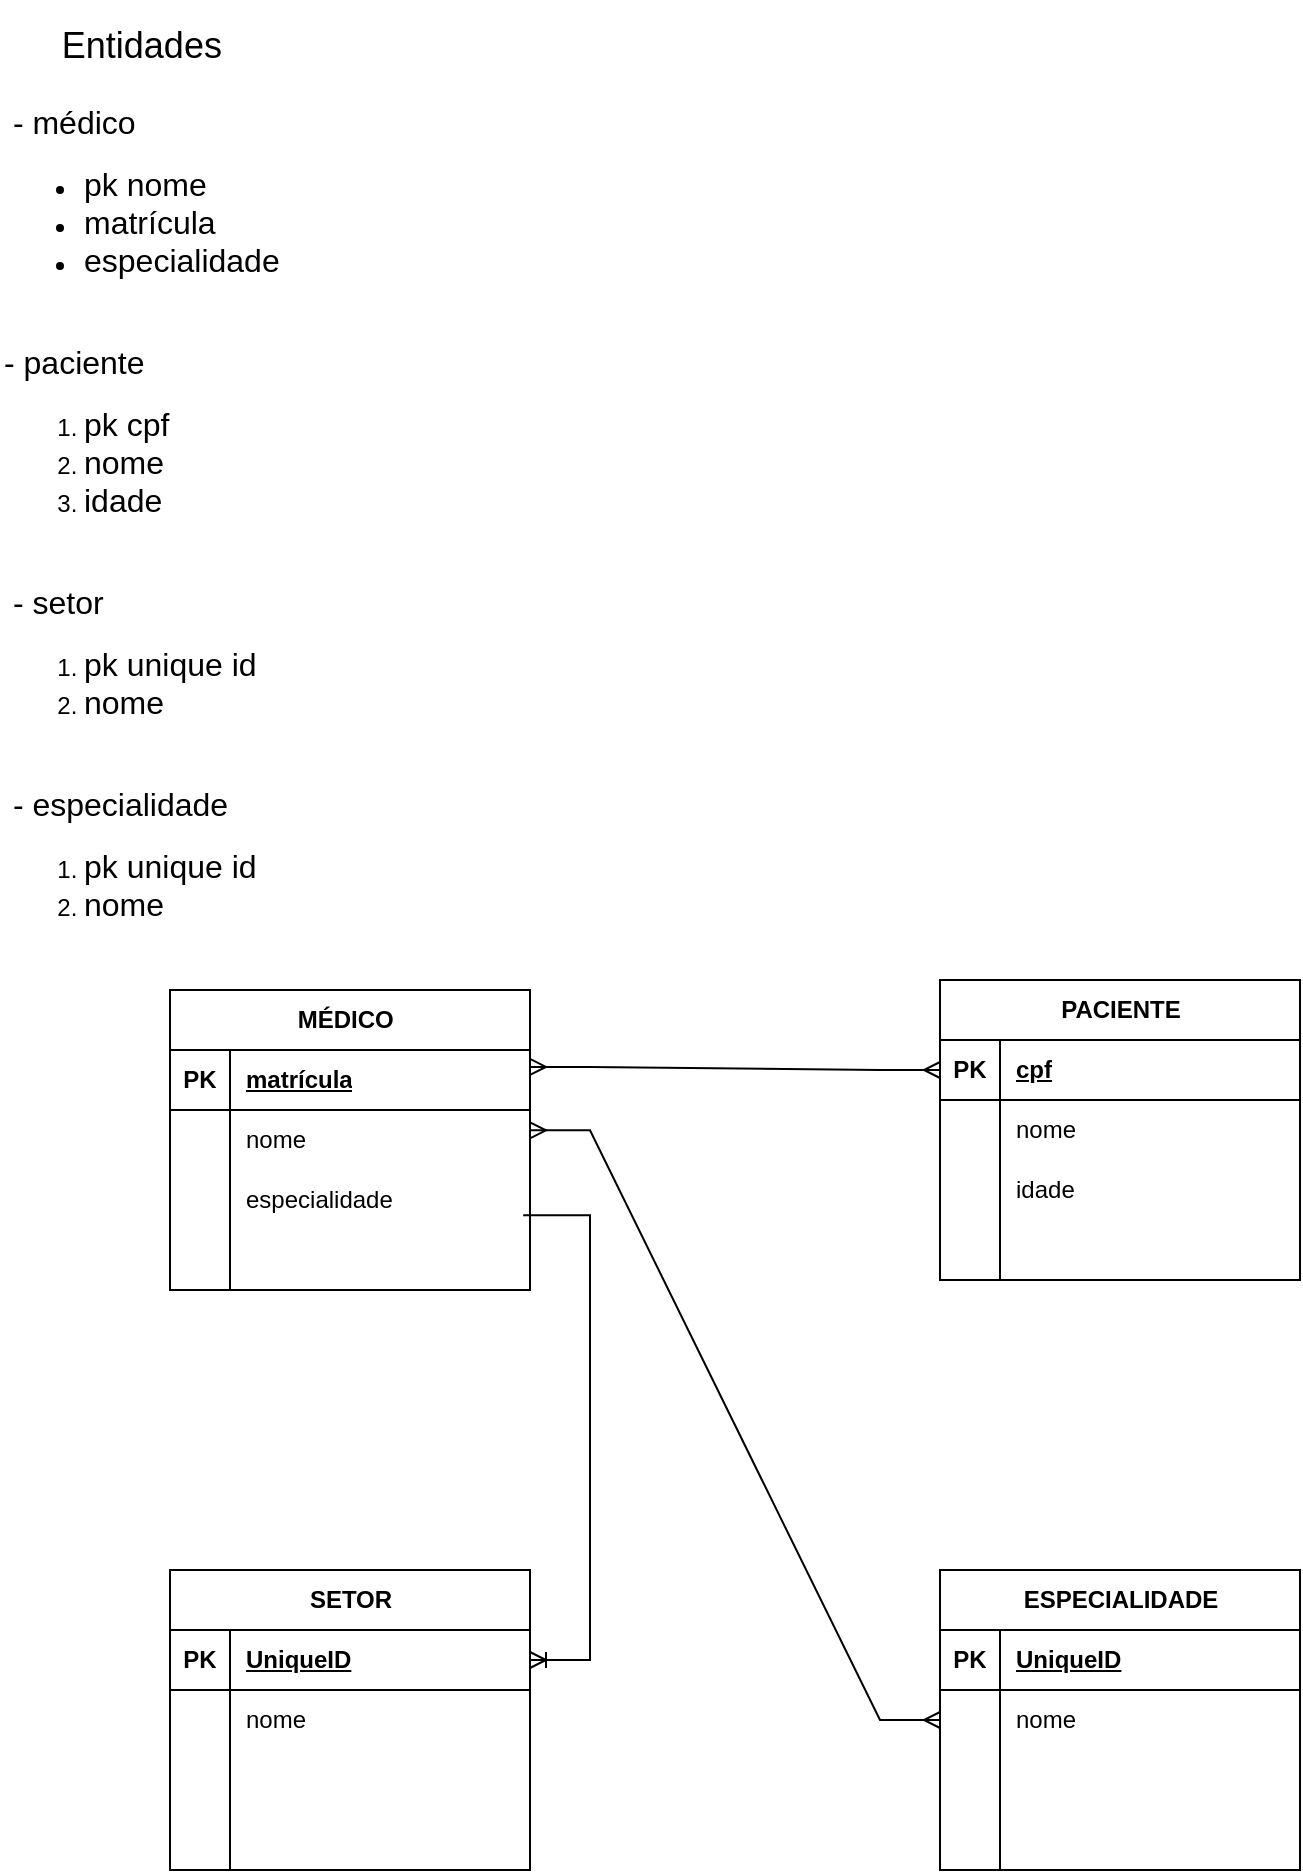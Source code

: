 <mxfile version="26.2.2">
  <diagram id="C5RBs43oDa-KdzZeNtuy" name="Page-1">
    <mxGraphModel dx="1365" dy="3342" grid="1" gridSize="10" guides="1" tooltips="1" connect="1" arrows="1" fold="1" page="1" pageScale="1" pageWidth="827" pageHeight="1169" math="0" shadow="0">
      <root>
        <mxCell id="WIyWlLk6GJQsqaUBKTNV-0" />
        <mxCell id="WIyWlLk6GJQsqaUBKTNV-1" parent="WIyWlLk6GJQsqaUBKTNV-0" />
        <mxCell id="AGL09UR0zplogoWsragy-39" value="MÉDICO&lt;span style=&quot;white-space: pre;&quot;&gt;&#x9;&lt;/span&gt;" style="shape=table;startSize=30;container=1;collapsible=1;childLayout=tableLayout;fixedRows=1;rowLines=0;fontStyle=1;align=center;resizeLast=1;html=1;" vertex="1" parent="WIyWlLk6GJQsqaUBKTNV-1">
          <mxGeometry x="100" y="-1235" width="180" height="150" as="geometry" />
        </mxCell>
        <mxCell id="AGL09UR0zplogoWsragy-40" value="" style="shape=tableRow;horizontal=0;startSize=0;swimlaneHead=0;swimlaneBody=0;fillColor=none;collapsible=0;dropTarget=0;points=[[0,0.5],[1,0.5]];portConstraint=eastwest;top=0;left=0;right=0;bottom=1;" vertex="1" parent="AGL09UR0zplogoWsragy-39">
          <mxGeometry y="30" width="180" height="30" as="geometry" />
        </mxCell>
        <mxCell id="AGL09UR0zplogoWsragy-41" value="PK" style="shape=partialRectangle;connectable=0;fillColor=none;top=0;left=0;bottom=0;right=0;fontStyle=1;overflow=hidden;whiteSpace=wrap;html=1;" vertex="1" parent="AGL09UR0zplogoWsragy-40">
          <mxGeometry width="30" height="30" as="geometry">
            <mxRectangle width="30" height="30" as="alternateBounds" />
          </mxGeometry>
        </mxCell>
        <mxCell id="AGL09UR0zplogoWsragy-42" value="matrícula" style="shape=partialRectangle;connectable=0;fillColor=none;top=0;left=0;bottom=0;right=0;align=left;spacingLeft=6;fontStyle=5;overflow=hidden;whiteSpace=wrap;html=1;" vertex="1" parent="AGL09UR0zplogoWsragy-40">
          <mxGeometry x="30" width="150" height="30" as="geometry">
            <mxRectangle width="150" height="30" as="alternateBounds" />
          </mxGeometry>
        </mxCell>
        <mxCell id="AGL09UR0zplogoWsragy-43" value="" style="shape=tableRow;horizontal=0;startSize=0;swimlaneHead=0;swimlaneBody=0;fillColor=none;collapsible=0;dropTarget=0;points=[[0,0.5],[1,0.5]];portConstraint=eastwest;top=0;left=0;right=0;bottom=0;" vertex="1" parent="AGL09UR0zplogoWsragy-39">
          <mxGeometry y="60" width="180" height="30" as="geometry" />
        </mxCell>
        <mxCell id="AGL09UR0zplogoWsragy-44" value="" style="shape=partialRectangle;connectable=0;fillColor=none;top=0;left=0;bottom=0;right=0;editable=1;overflow=hidden;whiteSpace=wrap;html=1;" vertex="1" parent="AGL09UR0zplogoWsragy-43">
          <mxGeometry width="30" height="30" as="geometry">
            <mxRectangle width="30" height="30" as="alternateBounds" />
          </mxGeometry>
        </mxCell>
        <mxCell id="AGL09UR0zplogoWsragy-45" value="nome" style="shape=partialRectangle;connectable=0;fillColor=none;top=0;left=0;bottom=0;right=0;align=left;spacingLeft=6;overflow=hidden;whiteSpace=wrap;html=1;" vertex="1" parent="AGL09UR0zplogoWsragy-43">
          <mxGeometry x="30" width="150" height="30" as="geometry">
            <mxRectangle width="150" height="30" as="alternateBounds" />
          </mxGeometry>
        </mxCell>
        <mxCell id="AGL09UR0zplogoWsragy-46" value="" style="shape=tableRow;horizontal=0;startSize=0;swimlaneHead=0;swimlaneBody=0;fillColor=none;collapsible=0;dropTarget=0;points=[[0,0.5],[1,0.5]];portConstraint=eastwest;top=0;left=0;right=0;bottom=0;" vertex="1" parent="AGL09UR0zplogoWsragy-39">
          <mxGeometry y="90" width="180" height="30" as="geometry" />
        </mxCell>
        <mxCell id="AGL09UR0zplogoWsragy-47" value="" style="shape=partialRectangle;connectable=0;fillColor=none;top=0;left=0;bottom=0;right=0;editable=1;overflow=hidden;whiteSpace=wrap;html=1;" vertex="1" parent="AGL09UR0zplogoWsragy-46">
          <mxGeometry width="30" height="30" as="geometry">
            <mxRectangle width="30" height="30" as="alternateBounds" />
          </mxGeometry>
        </mxCell>
        <mxCell id="AGL09UR0zplogoWsragy-48" value="especialidade" style="shape=partialRectangle;connectable=0;fillColor=none;top=0;left=0;bottom=0;right=0;align=left;spacingLeft=6;overflow=hidden;whiteSpace=wrap;html=1;" vertex="1" parent="AGL09UR0zplogoWsragy-46">
          <mxGeometry x="30" width="150" height="30" as="geometry">
            <mxRectangle width="150" height="30" as="alternateBounds" />
          </mxGeometry>
        </mxCell>
        <mxCell id="AGL09UR0zplogoWsragy-49" value="" style="shape=tableRow;horizontal=0;startSize=0;swimlaneHead=0;swimlaneBody=0;fillColor=none;collapsible=0;dropTarget=0;points=[[0,0.5],[1,0.5]];portConstraint=eastwest;top=0;left=0;right=0;bottom=0;" vertex="1" parent="AGL09UR0zplogoWsragy-39">
          <mxGeometry y="120" width="180" height="30" as="geometry" />
        </mxCell>
        <mxCell id="AGL09UR0zplogoWsragy-50" value="" style="shape=partialRectangle;connectable=0;fillColor=none;top=0;left=0;bottom=0;right=0;editable=1;overflow=hidden;whiteSpace=wrap;html=1;" vertex="1" parent="AGL09UR0zplogoWsragy-49">
          <mxGeometry width="30" height="30" as="geometry">
            <mxRectangle width="30" height="30" as="alternateBounds" />
          </mxGeometry>
        </mxCell>
        <mxCell id="AGL09UR0zplogoWsragy-51" value="" style="shape=partialRectangle;connectable=0;fillColor=none;top=0;left=0;bottom=0;right=0;align=left;spacingLeft=6;overflow=hidden;whiteSpace=wrap;html=1;" vertex="1" parent="AGL09UR0zplogoWsragy-49">
          <mxGeometry x="30" width="150" height="30" as="geometry">
            <mxRectangle width="150" height="30" as="alternateBounds" />
          </mxGeometry>
        </mxCell>
        <mxCell id="AGL09UR0zplogoWsragy-52" value="PACIENTE" style="shape=table;startSize=30;container=1;collapsible=1;childLayout=tableLayout;fixedRows=1;rowLines=0;fontStyle=1;align=center;resizeLast=1;html=1;" vertex="1" parent="WIyWlLk6GJQsqaUBKTNV-1">
          <mxGeometry x="485" y="-1240" width="180" height="150" as="geometry" />
        </mxCell>
        <mxCell id="AGL09UR0zplogoWsragy-53" value="" style="shape=tableRow;horizontal=0;startSize=0;swimlaneHead=0;swimlaneBody=0;fillColor=none;collapsible=0;dropTarget=0;points=[[0,0.5],[1,0.5]];portConstraint=eastwest;top=0;left=0;right=0;bottom=1;" vertex="1" parent="AGL09UR0zplogoWsragy-52">
          <mxGeometry y="30" width="180" height="30" as="geometry" />
        </mxCell>
        <mxCell id="AGL09UR0zplogoWsragy-54" value="PK" style="shape=partialRectangle;connectable=0;fillColor=none;top=0;left=0;bottom=0;right=0;fontStyle=1;overflow=hidden;whiteSpace=wrap;html=1;" vertex="1" parent="AGL09UR0zplogoWsragy-53">
          <mxGeometry width="30" height="30" as="geometry">
            <mxRectangle width="30" height="30" as="alternateBounds" />
          </mxGeometry>
        </mxCell>
        <mxCell id="AGL09UR0zplogoWsragy-55" value="cpf" style="shape=partialRectangle;connectable=0;fillColor=none;top=0;left=0;bottom=0;right=0;align=left;spacingLeft=6;fontStyle=5;overflow=hidden;whiteSpace=wrap;html=1;" vertex="1" parent="AGL09UR0zplogoWsragy-53">
          <mxGeometry x="30" width="150" height="30" as="geometry">
            <mxRectangle width="150" height="30" as="alternateBounds" />
          </mxGeometry>
        </mxCell>
        <mxCell id="AGL09UR0zplogoWsragy-56" value="" style="shape=tableRow;horizontal=0;startSize=0;swimlaneHead=0;swimlaneBody=0;fillColor=none;collapsible=0;dropTarget=0;points=[[0,0.5],[1,0.5]];portConstraint=eastwest;top=0;left=0;right=0;bottom=0;" vertex="1" parent="AGL09UR0zplogoWsragy-52">
          <mxGeometry y="60" width="180" height="30" as="geometry" />
        </mxCell>
        <mxCell id="AGL09UR0zplogoWsragy-57" value="" style="shape=partialRectangle;connectable=0;fillColor=none;top=0;left=0;bottom=0;right=0;editable=1;overflow=hidden;whiteSpace=wrap;html=1;" vertex="1" parent="AGL09UR0zplogoWsragy-56">
          <mxGeometry width="30" height="30" as="geometry">
            <mxRectangle width="30" height="30" as="alternateBounds" />
          </mxGeometry>
        </mxCell>
        <mxCell id="AGL09UR0zplogoWsragy-58" value="nome" style="shape=partialRectangle;connectable=0;fillColor=none;top=0;left=0;bottom=0;right=0;align=left;spacingLeft=6;overflow=hidden;whiteSpace=wrap;html=1;" vertex="1" parent="AGL09UR0zplogoWsragy-56">
          <mxGeometry x="30" width="150" height="30" as="geometry">
            <mxRectangle width="150" height="30" as="alternateBounds" />
          </mxGeometry>
        </mxCell>
        <mxCell id="AGL09UR0zplogoWsragy-59" value="" style="shape=tableRow;horizontal=0;startSize=0;swimlaneHead=0;swimlaneBody=0;fillColor=none;collapsible=0;dropTarget=0;points=[[0,0.5],[1,0.5]];portConstraint=eastwest;top=0;left=0;right=0;bottom=0;" vertex="1" parent="AGL09UR0zplogoWsragy-52">
          <mxGeometry y="90" width="180" height="30" as="geometry" />
        </mxCell>
        <mxCell id="AGL09UR0zplogoWsragy-60" value="" style="shape=partialRectangle;connectable=0;fillColor=none;top=0;left=0;bottom=0;right=0;editable=1;overflow=hidden;whiteSpace=wrap;html=1;" vertex="1" parent="AGL09UR0zplogoWsragy-59">
          <mxGeometry width="30" height="30" as="geometry">
            <mxRectangle width="30" height="30" as="alternateBounds" />
          </mxGeometry>
        </mxCell>
        <mxCell id="AGL09UR0zplogoWsragy-61" value="idade" style="shape=partialRectangle;connectable=0;fillColor=none;top=0;left=0;bottom=0;right=0;align=left;spacingLeft=6;overflow=hidden;whiteSpace=wrap;html=1;" vertex="1" parent="AGL09UR0zplogoWsragy-59">
          <mxGeometry x="30" width="150" height="30" as="geometry">
            <mxRectangle width="150" height="30" as="alternateBounds" />
          </mxGeometry>
        </mxCell>
        <mxCell id="AGL09UR0zplogoWsragy-62" value="" style="shape=tableRow;horizontal=0;startSize=0;swimlaneHead=0;swimlaneBody=0;fillColor=none;collapsible=0;dropTarget=0;points=[[0,0.5],[1,0.5]];portConstraint=eastwest;top=0;left=0;right=0;bottom=0;" vertex="1" parent="AGL09UR0zplogoWsragy-52">
          <mxGeometry y="120" width="180" height="30" as="geometry" />
        </mxCell>
        <mxCell id="AGL09UR0zplogoWsragy-63" value="" style="shape=partialRectangle;connectable=0;fillColor=none;top=0;left=0;bottom=0;right=0;editable=1;overflow=hidden;whiteSpace=wrap;html=1;" vertex="1" parent="AGL09UR0zplogoWsragy-62">
          <mxGeometry width="30" height="30" as="geometry">
            <mxRectangle width="30" height="30" as="alternateBounds" />
          </mxGeometry>
        </mxCell>
        <mxCell id="AGL09UR0zplogoWsragy-64" value="" style="shape=partialRectangle;connectable=0;fillColor=none;top=0;left=0;bottom=0;right=0;align=left;spacingLeft=6;overflow=hidden;whiteSpace=wrap;html=1;" vertex="1" parent="AGL09UR0zplogoWsragy-62">
          <mxGeometry x="30" width="150" height="30" as="geometry">
            <mxRectangle width="150" height="30" as="alternateBounds" />
          </mxGeometry>
        </mxCell>
        <mxCell id="AGL09UR0zplogoWsragy-65" value="SETOR" style="shape=table;startSize=30;container=1;collapsible=1;childLayout=tableLayout;fixedRows=1;rowLines=0;fontStyle=1;align=center;resizeLast=1;html=1;" vertex="1" parent="WIyWlLk6GJQsqaUBKTNV-1">
          <mxGeometry x="100" y="-945" width="180" height="150" as="geometry" />
        </mxCell>
        <mxCell id="AGL09UR0zplogoWsragy-66" value="" style="shape=tableRow;horizontal=0;startSize=0;swimlaneHead=0;swimlaneBody=0;fillColor=none;collapsible=0;dropTarget=0;points=[[0,0.5],[1,0.5]];portConstraint=eastwest;top=0;left=0;right=0;bottom=1;" vertex="1" parent="AGL09UR0zplogoWsragy-65">
          <mxGeometry y="30" width="180" height="30" as="geometry" />
        </mxCell>
        <mxCell id="AGL09UR0zplogoWsragy-67" value="PK" style="shape=partialRectangle;connectable=0;fillColor=none;top=0;left=0;bottom=0;right=0;fontStyle=1;overflow=hidden;whiteSpace=wrap;html=1;" vertex="1" parent="AGL09UR0zplogoWsragy-66">
          <mxGeometry width="30" height="30" as="geometry">
            <mxRectangle width="30" height="30" as="alternateBounds" />
          </mxGeometry>
        </mxCell>
        <mxCell id="AGL09UR0zplogoWsragy-68" value="UniqueID" style="shape=partialRectangle;connectable=0;fillColor=none;top=0;left=0;bottom=0;right=0;align=left;spacingLeft=6;fontStyle=5;overflow=hidden;whiteSpace=wrap;html=1;" vertex="1" parent="AGL09UR0zplogoWsragy-66">
          <mxGeometry x="30" width="150" height="30" as="geometry">
            <mxRectangle width="150" height="30" as="alternateBounds" />
          </mxGeometry>
        </mxCell>
        <mxCell id="AGL09UR0zplogoWsragy-69" value="" style="shape=tableRow;horizontal=0;startSize=0;swimlaneHead=0;swimlaneBody=0;fillColor=none;collapsible=0;dropTarget=0;points=[[0,0.5],[1,0.5]];portConstraint=eastwest;top=0;left=0;right=0;bottom=0;" vertex="1" parent="AGL09UR0zplogoWsragy-65">
          <mxGeometry y="60" width="180" height="30" as="geometry" />
        </mxCell>
        <mxCell id="AGL09UR0zplogoWsragy-70" value="" style="shape=partialRectangle;connectable=0;fillColor=none;top=0;left=0;bottom=0;right=0;editable=1;overflow=hidden;whiteSpace=wrap;html=1;" vertex="1" parent="AGL09UR0zplogoWsragy-69">
          <mxGeometry width="30" height="30" as="geometry">
            <mxRectangle width="30" height="30" as="alternateBounds" />
          </mxGeometry>
        </mxCell>
        <mxCell id="AGL09UR0zplogoWsragy-71" value="nome" style="shape=partialRectangle;connectable=0;fillColor=none;top=0;left=0;bottom=0;right=0;align=left;spacingLeft=6;overflow=hidden;whiteSpace=wrap;html=1;" vertex="1" parent="AGL09UR0zplogoWsragy-69">
          <mxGeometry x="30" width="150" height="30" as="geometry">
            <mxRectangle width="150" height="30" as="alternateBounds" />
          </mxGeometry>
        </mxCell>
        <mxCell id="AGL09UR0zplogoWsragy-72" value="" style="shape=tableRow;horizontal=0;startSize=0;swimlaneHead=0;swimlaneBody=0;fillColor=none;collapsible=0;dropTarget=0;points=[[0,0.5],[1,0.5]];portConstraint=eastwest;top=0;left=0;right=0;bottom=0;" vertex="1" parent="AGL09UR0zplogoWsragy-65">
          <mxGeometry y="90" width="180" height="30" as="geometry" />
        </mxCell>
        <mxCell id="AGL09UR0zplogoWsragy-73" value="" style="shape=partialRectangle;connectable=0;fillColor=none;top=0;left=0;bottom=0;right=0;editable=1;overflow=hidden;whiteSpace=wrap;html=1;" vertex="1" parent="AGL09UR0zplogoWsragy-72">
          <mxGeometry width="30" height="30" as="geometry">
            <mxRectangle width="30" height="30" as="alternateBounds" />
          </mxGeometry>
        </mxCell>
        <mxCell id="AGL09UR0zplogoWsragy-74" value="" style="shape=partialRectangle;connectable=0;fillColor=none;top=0;left=0;bottom=0;right=0;align=left;spacingLeft=6;overflow=hidden;whiteSpace=wrap;html=1;" vertex="1" parent="AGL09UR0zplogoWsragy-72">
          <mxGeometry x="30" width="150" height="30" as="geometry">
            <mxRectangle width="150" height="30" as="alternateBounds" />
          </mxGeometry>
        </mxCell>
        <mxCell id="AGL09UR0zplogoWsragy-75" value="" style="shape=tableRow;horizontal=0;startSize=0;swimlaneHead=0;swimlaneBody=0;fillColor=none;collapsible=0;dropTarget=0;points=[[0,0.5],[1,0.5]];portConstraint=eastwest;top=0;left=0;right=0;bottom=0;" vertex="1" parent="AGL09UR0zplogoWsragy-65">
          <mxGeometry y="120" width="180" height="30" as="geometry" />
        </mxCell>
        <mxCell id="AGL09UR0zplogoWsragy-76" value="" style="shape=partialRectangle;connectable=0;fillColor=none;top=0;left=0;bottom=0;right=0;editable=1;overflow=hidden;whiteSpace=wrap;html=1;" vertex="1" parent="AGL09UR0zplogoWsragy-75">
          <mxGeometry width="30" height="30" as="geometry">
            <mxRectangle width="30" height="30" as="alternateBounds" />
          </mxGeometry>
        </mxCell>
        <mxCell id="AGL09UR0zplogoWsragy-77" value="" style="shape=partialRectangle;connectable=0;fillColor=none;top=0;left=0;bottom=0;right=0;align=left;spacingLeft=6;overflow=hidden;whiteSpace=wrap;html=1;" vertex="1" parent="AGL09UR0zplogoWsragy-75">
          <mxGeometry x="30" width="150" height="30" as="geometry">
            <mxRectangle width="150" height="30" as="alternateBounds" />
          </mxGeometry>
        </mxCell>
        <mxCell id="AGL09UR0zplogoWsragy-78" value="ESPECIALIDADE" style="shape=table;startSize=30;container=1;collapsible=1;childLayout=tableLayout;fixedRows=1;rowLines=0;fontStyle=1;align=center;resizeLast=1;html=1;" vertex="1" parent="WIyWlLk6GJQsqaUBKTNV-1">
          <mxGeometry x="485" y="-945" width="180" height="150" as="geometry" />
        </mxCell>
        <mxCell id="AGL09UR0zplogoWsragy-79" value="" style="shape=tableRow;horizontal=0;startSize=0;swimlaneHead=0;swimlaneBody=0;fillColor=none;collapsible=0;dropTarget=0;points=[[0,0.5],[1,0.5]];portConstraint=eastwest;top=0;left=0;right=0;bottom=1;" vertex="1" parent="AGL09UR0zplogoWsragy-78">
          <mxGeometry y="30" width="180" height="30" as="geometry" />
        </mxCell>
        <mxCell id="AGL09UR0zplogoWsragy-80" value="PK" style="shape=partialRectangle;connectable=0;fillColor=none;top=0;left=0;bottom=0;right=0;fontStyle=1;overflow=hidden;whiteSpace=wrap;html=1;" vertex="1" parent="AGL09UR0zplogoWsragy-79">
          <mxGeometry width="30" height="30" as="geometry">
            <mxRectangle width="30" height="30" as="alternateBounds" />
          </mxGeometry>
        </mxCell>
        <mxCell id="AGL09UR0zplogoWsragy-81" value="UniqueID" style="shape=partialRectangle;connectable=0;fillColor=none;top=0;left=0;bottom=0;right=0;align=left;spacingLeft=6;fontStyle=5;overflow=hidden;whiteSpace=wrap;html=1;" vertex="1" parent="AGL09UR0zplogoWsragy-79">
          <mxGeometry x="30" width="150" height="30" as="geometry">
            <mxRectangle width="150" height="30" as="alternateBounds" />
          </mxGeometry>
        </mxCell>
        <mxCell id="AGL09UR0zplogoWsragy-82" value="" style="shape=tableRow;horizontal=0;startSize=0;swimlaneHead=0;swimlaneBody=0;fillColor=none;collapsible=0;dropTarget=0;points=[[0,0.5],[1,0.5]];portConstraint=eastwest;top=0;left=0;right=0;bottom=0;" vertex="1" parent="AGL09UR0zplogoWsragy-78">
          <mxGeometry y="60" width="180" height="30" as="geometry" />
        </mxCell>
        <mxCell id="AGL09UR0zplogoWsragy-83" value="" style="shape=partialRectangle;connectable=0;fillColor=none;top=0;left=0;bottom=0;right=0;editable=1;overflow=hidden;whiteSpace=wrap;html=1;" vertex="1" parent="AGL09UR0zplogoWsragy-82">
          <mxGeometry width="30" height="30" as="geometry">
            <mxRectangle width="30" height="30" as="alternateBounds" />
          </mxGeometry>
        </mxCell>
        <mxCell id="AGL09UR0zplogoWsragy-84" value="nome" style="shape=partialRectangle;connectable=0;fillColor=none;top=0;left=0;bottom=0;right=0;align=left;spacingLeft=6;overflow=hidden;whiteSpace=wrap;html=1;" vertex="1" parent="AGL09UR0zplogoWsragy-82">
          <mxGeometry x="30" width="150" height="30" as="geometry">
            <mxRectangle width="150" height="30" as="alternateBounds" />
          </mxGeometry>
        </mxCell>
        <mxCell id="AGL09UR0zplogoWsragy-85" value="" style="shape=tableRow;horizontal=0;startSize=0;swimlaneHead=0;swimlaneBody=0;fillColor=none;collapsible=0;dropTarget=0;points=[[0,0.5],[1,0.5]];portConstraint=eastwest;top=0;left=0;right=0;bottom=0;" vertex="1" parent="AGL09UR0zplogoWsragy-78">
          <mxGeometry y="90" width="180" height="30" as="geometry" />
        </mxCell>
        <mxCell id="AGL09UR0zplogoWsragy-86" value="" style="shape=partialRectangle;connectable=0;fillColor=none;top=0;left=0;bottom=0;right=0;editable=1;overflow=hidden;whiteSpace=wrap;html=1;" vertex="1" parent="AGL09UR0zplogoWsragy-85">
          <mxGeometry width="30" height="30" as="geometry">
            <mxRectangle width="30" height="30" as="alternateBounds" />
          </mxGeometry>
        </mxCell>
        <mxCell id="AGL09UR0zplogoWsragy-87" value="" style="shape=partialRectangle;connectable=0;fillColor=none;top=0;left=0;bottom=0;right=0;align=left;spacingLeft=6;overflow=hidden;whiteSpace=wrap;html=1;" vertex="1" parent="AGL09UR0zplogoWsragy-85">
          <mxGeometry x="30" width="150" height="30" as="geometry">
            <mxRectangle width="150" height="30" as="alternateBounds" />
          </mxGeometry>
        </mxCell>
        <mxCell id="AGL09UR0zplogoWsragy-88" value="" style="shape=tableRow;horizontal=0;startSize=0;swimlaneHead=0;swimlaneBody=0;fillColor=none;collapsible=0;dropTarget=0;points=[[0,0.5],[1,0.5]];portConstraint=eastwest;top=0;left=0;right=0;bottom=0;" vertex="1" parent="AGL09UR0zplogoWsragy-78">
          <mxGeometry y="120" width="180" height="30" as="geometry" />
        </mxCell>
        <mxCell id="AGL09UR0zplogoWsragy-89" value="" style="shape=partialRectangle;connectable=0;fillColor=none;top=0;left=0;bottom=0;right=0;editable=1;overflow=hidden;whiteSpace=wrap;html=1;" vertex="1" parent="AGL09UR0zplogoWsragy-88">
          <mxGeometry width="30" height="30" as="geometry">
            <mxRectangle width="30" height="30" as="alternateBounds" />
          </mxGeometry>
        </mxCell>
        <mxCell id="AGL09UR0zplogoWsragy-90" value="" style="shape=partialRectangle;connectable=0;fillColor=none;top=0;left=0;bottom=0;right=0;align=left;spacingLeft=6;overflow=hidden;whiteSpace=wrap;html=1;" vertex="1" parent="AGL09UR0zplogoWsragy-88">
          <mxGeometry x="30" width="150" height="30" as="geometry">
            <mxRectangle width="150" height="30" as="alternateBounds" />
          </mxGeometry>
        </mxCell>
        <mxCell id="AGL09UR0zplogoWsragy-91" value="" style="edgeStyle=entityRelationEdgeStyle;fontSize=12;html=1;endArrow=ERmany;startArrow=ERmany;rounded=0;exitX=1;exitY=0.283;exitDx=0;exitDy=0;exitPerimeter=0;" edge="1" parent="WIyWlLk6GJQsqaUBKTNV-1" source="AGL09UR0zplogoWsragy-40">
          <mxGeometry width="100" height="100" relative="1" as="geometry">
            <mxPoint x="270" y="-1160" as="sourcePoint" />
            <mxPoint x="485" y="-1195" as="targetPoint" />
          </mxGeometry>
        </mxCell>
        <mxCell id="AGL09UR0zplogoWsragy-101" value="" style="edgeStyle=entityRelationEdgeStyle;fontSize=12;html=1;endArrow=ERoneToMany;rounded=0;exitX=0.981;exitY=0.756;exitDx=0;exitDy=0;exitPerimeter=0;" edge="1" parent="WIyWlLk6GJQsqaUBKTNV-1" source="AGL09UR0zplogoWsragy-46" target="AGL09UR0zplogoWsragy-66">
          <mxGeometry width="100" height="100" relative="1" as="geometry">
            <mxPoint x="278.5" y="-1105" as="sourcePoint" />
            <mxPoint x="325" y="-895" as="targetPoint" />
            <Array as="points">
              <mxPoint x="295" y="-1135" />
              <mxPoint x="418.5" y="-1065" />
              <mxPoint x="278.5" y="-1095" />
              <mxPoint x="288.5" y="-1095" />
              <mxPoint x="228.5" y="-1105" />
            </Array>
          </mxGeometry>
        </mxCell>
        <mxCell id="AGL09UR0zplogoWsragy-103" value="" style="edgeStyle=entityRelationEdgeStyle;fontSize=12;html=1;endArrow=ERmany;startArrow=ERmany;rounded=0;entryX=1;entryY=0.339;entryDx=0;entryDy=0;entryPerimeter=0;" edge="1" parent="WIyWlLk6GJQsqaUBKTNV-1" source="AGL09UR0zplogoWsragy-82" target="AGL09UR0zplogoWsragy-43">
          <mxGeometry width="100" height="100" relative="1" as="geometry">
            <mxPoint x="395" y="-865" as="sourcePoint" />
            <mxPoint x="445" y="-1045" as="targetPoint" />
          </mxGeometry>
        </mxCell>
        <mxCell id="AGL09UR0zplogoWsragy-105" value="&lt;h1 style=&quot;text-align: center; margin-top: 0px;&quot;&gt;&lt;span style=&quot;background-color: transparent; color: light-dark(rgb(0, 0, 0), rgb(255, 255, 255)); font-weight: normal;&quot;&gt;&lt;font style=&quot;font-size: 18px;&quot;&gt;Entidades&lt;/font&gt;&lt;/span&gt;&lt;/h1&gt;&lt;div&gt;&lt;span style=&quot;background-color: transparent; color: light-dark(rgb(0, 0, 0), rgb(255, 255, 255)); font-weight: normal;&quot;&gt;&lt;font size=&quot;3&quot;&gt;&amp;nbsp;- médico&lt;/font&gt;&lt;/span&gt;&lt;/div&gt;&lt;div&gt;&lt;ul&gt;&lt;li&gt;&lt;span style=&quot;background-color: transparent; color: light-dark(rgb(0, 0, 0), rgb(255, 255, 255)); font-weight: normal;&quot;&gt;&lt;font size=&quot;3&quot;&gt;pk nome&lt;/font&gt;&lt;/span&gt;&lt;/li&gt;&lt;li&gt;&lt;span style=&quot;background-color: transparent; color: light-dark(rgb(0, 0, 0), rgb(255, 255, 255)); font-weight: normal;&quot;&gt;&lt;font size=&quot;3&quot;&gt;matrícula&lt;/font&gt;&lt;/span&gt;&lt;/li&gt;&lt;li&gt;&lt;span style=&quot;background-color: transparent; color: light-dark(rgb(0, 0, 0), rgb(255, 255, 255)); font-weight: normal;&quot;&gt;&lt;font size=&quot;3&quot;&gt;especialidade&lt;/font&gt;&lt;/span&gt;&lt;/li&gt;&lt;/ul&gt;&lt;/div&gt;&lt;div&gt;&lt;font size=&quot;3&quot;&gt;&amp;nbsp;&lt;/font&gt;&lt;/div&gt;&lt;div&gt;&lt;font size=&quot;3&quot;&gt;- paciente&lt;/font&gt;&lt;/div&gt;&lt;div&gt;&lt;ol&gt;&lt;li&gt;&lt;font size=&quot;3&quot;&gt;pk cpf&lt;/font&gt;&lt;/li&gt;&lt;li&gt;&lt;font size=&quot;3&quot;&gt;nome&lt;/font&gt;&lt;/li&gt;&lt;li&gt;&lt;font size=&quot;3&quot;&gt;idade&lt;/font&gt;&lt;/li&gt;&lt;/ol&gt;&lt;font size=&quot;3&quot;&gt;&lt;div&gt;&lt;font size=&quot;3&quot;&gt;&lt;br&gt;&lt;/font&gt;&lt;/div&gt;&amp;nbsp;- setor&amp;nbsp;&lt;/font&gt;&lt;/div&gt;&lt;div&gt;&lt;ol&gt;&lt;li&gt;&lt;font size=&quot;3&quot;&gt;pk unique id&lt;/font&gt;&lt;/li&gt;&lt;li&gt;&lt;font size=&quot;3&quot;&gt;nome&lt;/font&gt;&lt;/li&gt;&lt;/ol&gt;&lt;font size=&quot;3&quot;&gt;&lt;div&gt;&lt;font size=&quot;3&quot;&gt;&lt;br&gt;&lt;/font&gt;&lt;/div&gt;&amp;nbsp;- especialidade&lt;/font&gt;&lt;/div&gt;&lt;div&gt;&lt;ol&gt;&lt;li&gt;&lt;font size=&quot;3&quot;&gt;pk unique id&lt;/font&gt;&lt;/li&gt;&lt;li&gt;&lt;font size=&quot;3&quot;&gt;nome&lt;/font&gt;&lt;/li&gt;&lt;/ol&gt;&lt;/div&gt;" style="text;html=1;whiteSpace=wrap;overflow=hidden;rounded=0;" vertex="1" parent="WIyWlLk6GJQsqaUBKTNV-1">
          <mxGeometry x="15" y="-1730" width="370" height="470" as="geometry" />
        </mxCell>
      </root>
    </mxGraphModel>
  </diagram>
</mxfile>
